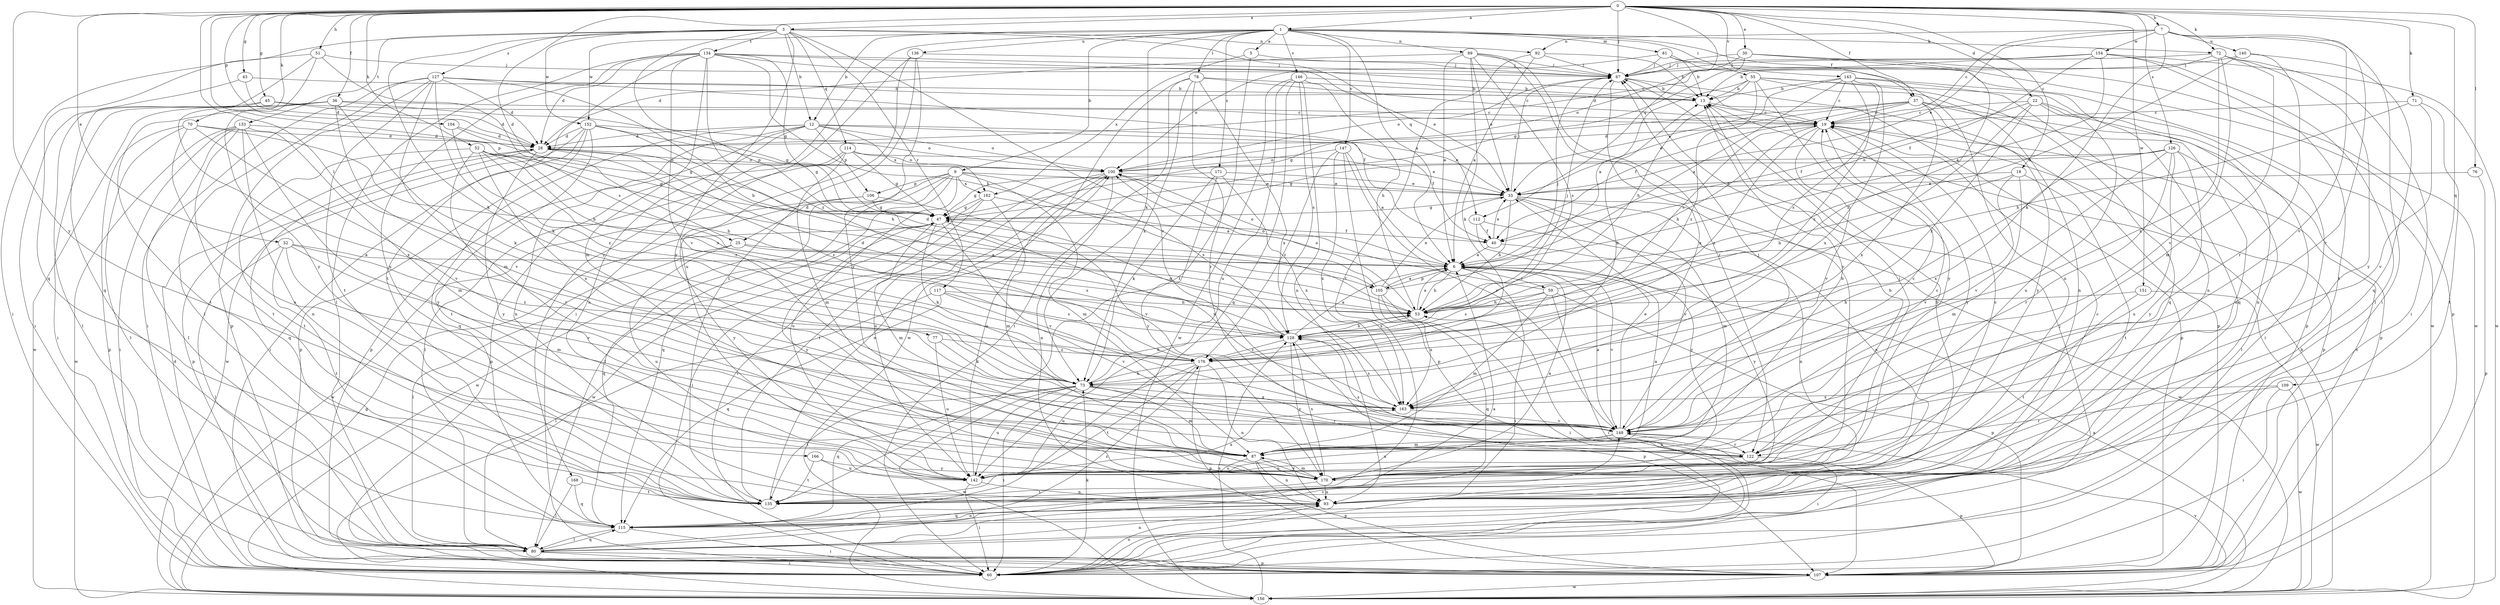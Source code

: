 strict digraph  {
0;
1;
3;
5;
6;
7;
9;
12;
13;
18;
19;
22;
25;
26;
30;
32;
33;
36;
37;
40;
43;
45;
47;
51;
52;
53;
55;
59;
60;
67;
70;
71;
72;
73;
76;
77;
78;
80;
81;
87;
89;
92;
93;
100;
104;
105;
106;
107;
109;
112;
114;
115;
117;
122;
126;
127;
128;
133;
134;
135;
136;
140;
142;
143;
146;
147;
148;
151;
152;
154;
156;
162;
163;
166;
168;
170;
171;
176;
0 -> 1  [label=a];
0 -> 3  [label=a];
0 -> 7  [label=b];
0 -> 18  [label=c];
0 -> 22  [label=d];
0 -> 25  [label=d];
0 -> 30  [label=e];
0 -> 32  [label=e];
0 -> 36  [label=f];
0 -> 37  [label=f];
0 -> 43  [label=g];
0 -> 45  [label=g];
0 -> 51  [label=h];
0 -> 52  [label=h];
0 -> 67  [label=j];
0 -> 70  [label=k];
0 -> 71  [label=k];
0 -> 72  [label=k];
0 -> 76  [label=l];
0 -> 77  [label=l];
0 -> 104  [label=p];
0 -> 105  [label=p];
0 -> 109  [label=q];
0 -> 112  [label=q];
0 -> 126  [label=s];
0 -> 143  [label=v];
0 -> 151  [label=w];
0 -> 166  [label=y];
1 -> 5  [label=a];
1 -> 6  [label=a];
1 -> 9  [label=b];
1 -> 12  [label=b];
1 -> 37  [label=f];
1 -> 55  [label=i];
1 -> 72  [label=k];
1 -> 73  [label=k];
1 -> 78  [label=l];
1 -> 81  [label=m];
1 -> 89  [label=n];
1 -> 136  [label=u];
1 -> 146  [label=v];
1 -> 147  [label=v];
1 -> 152  [label=w];
1 -> 168  [label=y];
1 -> 171  [label=z];
3 -> 12  [label=b];
3 -> 73  [label=k];
3 -> 92  [label=n];
3 -> 105  [label=p];
3 -> 112  [label=q];
3 -> 114  [label=q];
3 -> 115  [label=q];
3 -> 117  [label=r];
3 -> 127  [label=s];
3 -> 133  [label=t];
3 -> 134  [label=t];
3 -> 148  [label=v];
3 -> 152  [label=w];
3 -> 170  [label=y];
5 -> 67  [label=j];
5 -> 135  [label=t];
5 -> 162  [label=x];
6 -> 53  [label=h];
6 -> 59  [label=i];
6 -> 60  [label=i];
6 -> 100  [label=o];
6 -> 105  [label=p];
6 -> 148  [label=v];
7 -> 19  [label=c];
7 -> 33  [label=e];
7 -> 60  [label=i];
7 -> 73  [label=k];
7 -> 92  [label=n];
7 -> 122  [label=r];
7 -> 140  [label=u];
7 -> 148  [label=v];
7 -> 154  [label=w];
9 -> 25  [label=d];
9 -> 33  [label=e];
9 -> 80  [label=l];
9 -> 87  [label=m];
9 -> 106  [label=p];
9 -> 115  [label=q];
9 -> 128  [label=s];
9 -> 142  [label=u];
9 -> 156  [label=w];
9 -> 162  [label=x];
12 -> 26  [label=d];
12 -> 33  [label=e];
12 -> 40  [label=f];
12 -> 93  [label=n];
12 -> 100  [label=o];
12 -> 106  [label=p];
12 -> 107  [label=p];
12 -> 115  [label=q];
12 -> 142  [label=u];
12 -> 162  [label=x];
13 -> 19  [label=c];
13 -> 107  [label=p];
18 -> 33  [label=e];
18 -> 53  [label=h];
18 -> 87  [label=m];
18 -> 135  [label=t];
18 -> 148  [label=v];
19 -> 26  [label=d];
19 -> 53  [label=h];
19 -> 107  [label=p];
19 -> 148  [label=v];
19 -> 170  [label=y];
19 -> 176  [label=z];
22 -> 19  [label=c];
22 -> 40  [label=f];
22 -> 60  [label=i];
22 -> 93  [label=n];
22 -> 128  [label=s];
22 -> 142  [label=u];
22 -> 176  [label=z];
25 -> 6  [label=a];
25 -> 80  [label=l];
25 -> 128  [label=s];
25 -> 142  [label=u];
26 -> 100  [label=o];
26 -> 107  [label=p];
26 -> 115  [label=q];
26 -> 170  [label=y];
26 -> 176  [label=z];
30 -> 47  [label=g];
30 -> 67  [label=j];
30 -> 100  [label=o];
30 -> 107  [label=p];
30 -> 156  [label=w];
30 -> 176  [label=z];
32 -> 6  [label=a];
32 -> 80  [label=l];
32 -> 87  [label=m];
32 -> 135  [label=t];
32 -> 148  [label=v];
32 -> 176  [label=z];
33 -> 47  [label=g];
33 -> 53  [label=h];
33 -> 67  [label=j];
33 -> 87  [label=m];
33 -> 93  [label=n];
33 -> 148  [label=v];
33 -> 156  [label=w];
36 -> 19  [label=c];
36 -> 47  [label=g];
36 -> 60  [label=i];
36 -> 73  [label=k];
36 -> 135  [label=t];
36 -> 148  [label=v];
36 -> 156  [label=w];
37 -> 19  [label=c];
37 -> 33  [label=e];
37 -> 40  [label=f];
37 -> 47  [label=g];
37 -> 93  [label=n];
37 -> 107  [label=p];
37 -> 163  [label=x];
37 -> 170  [label=y];
40 -> 6  [label=a];
40 -> 33  [label=e];
40 -> 170  [label=y];
43 -> 13  [label=b];
43 -> 26  [label=d];
43 -> 60  [label=i];
45 -> 19  [label=c];
45 -> 26  [label=d];
45 -> 80  [label=l];
45 -> 163  [label=x];
47 -> 40  [label=f];
47 -> 73  [label=k];
47 -> 87  [label=m];
47 -> 115  [label=q];
47 -> 148  [label=v];
47 -> 163  [label=x];
47 -> 170  [label=y];
51 -> 60  [label=i];
51 -> 67  [label=j];
51 -> 115  [label=q];
51 -> 128  [label=s];
51 -> 170  [label=y];
52 -> 47  [label=g];
52 -> 53  [label=h];
52 -> 100  [label=o];
52 -> 122  [label=r];
52 -> 128  [label=s];
52 -> 135  [label=t];
52 -> 163  [label=x];
52 -> 176  [label=z];
53 -> 6  [label=a];
53 -> 67  [label=j];
53 -> 100  [label=o];
53 -> 128  [label=s];
55 -> 6  [label=a];
55 -> 13  [label=b];
55 -> 53  [label=h];
55 -> 93  [label=n];
55 -> 107  [label=p];
55 -> 115  [label=q];
55 -> 170  [label=y];
55 -> 176  [label=z];
59 -> 19  [label=c];
59 -> 53  [label=h];
59 -> 60  [label=i];
59 -> 87  [label=m];
59 -> 100  [label=o];
59 -> 107  [label=p];
59 -> 128  [label=s];
60 -> 26  [label=d];
60 -> 53  [label=h];
60 -> 67  [label=j];
60 -> 73  [label=k];
60 -> 93  [label=n];
67 -> 13  [label=b];
67 -> 100  [label=o];
67 -> 107  [label=p];
67 -> 163  [label=x];
70 -> 26  [label=d];
70 -> 53  [label=h];
70 -> 80  [label=l];
70 -> 107  [label=p];
70 -> 142  [label=u];
70 -> 148  [label=v];
71 -> 19  [label=c];
71 -> 53  [label=h];
71 -> 135  [label=t];
71 -> 148  [label=v];
72 -> 13  [label=b];
72 -> 60  [label=i];
72 -> 67  [label=j];
72 -> 87  [label=m];
72 -> 148  [label=v];
72 -> 163  [label=x];
72 -> 170  [label=y];
73 -> 13  [label=b];
73 -> 53  [label=h];
73 -> 60  [label=i];
73 -> 87  [label=m];
73 -> 115  [label=q];
73 -> 122  [label=r];
73 -> 135  [label=t];
73 -> 142  [label=u];
73 -> 156  [label=w];
73 -> 163  [label=x];
76 -> 33  [label=e];
76 -> 107  [label=p];
77 -> 73  [label=k];
77 -> 142  [label=u];
77 -> 176  [label=z];
78 -> 13  [label=b];
78 -> 19  [label=c];
78 -> 60  [label=i];
78 -> 73  [label=k];
78 -> 122  [label=r];
78 -> 156  [label=w];
78 -> 163  [label=x];
80 -> 6  [label=a];
80 -> 60  [label=i];
80 -> 93  [label=n];
80 -> 107  [label=p];
80 -> 115  [label=q];
80 -> 148  [label=v];
80 -> 176  [label=z];
81 -> 13  [label=b];
81 -> 67  [label=j];
81 -> 93  [label=n];
81 -> 100  [label=o];
81 -> 156  [label=w];
87 -> 6  [label=a];
87 -> 13  [label=b];
87 -> 19  [label=c];
87 -> 93  [label=n];
87 -> 107  [label=p];
87 -> 142  [label=u];
87 -> 170  [label=y];
89 -> 6  [label=a];
89 -> 26  [label=d];
89 -> 33  [label=e];
89 -> 67  [label=j];
89 -> 73  [label=k];
89 -> 122  [label=r];
89 -> 128  [label=s];
89 -> 170  [label=y];
92 -> 6  [label=a];
92 -> 13  [label=b];
92 -> 67  [label=j];
92 -> 135  [label=t];
93 -> 13  [label=b];
93 -> 19  [label=c];
93 -> 115  [label=q];
100 -> 33  [label=e];
100 -> 60  [label=i];
100 -> 93  [label=n];
100 -> 135  [label=t];
100 -> 142  [label=u];
104 -> 26  [label=d];
104 -> 47  [label=g];
104 -> 176  [label=z];
105 -> 6  [label=a];
105 -> 26  [label=d];
105 -> 33  [label=e];
105 -> 60  [label=i];
105 -> 67  [label=j];
105 -> 115  [label=q];
105 -> 163  [label=x];
106 -> 47  [label=g];
106 -> 148  [label=v];
106 -> 156  [label=w];
106 -> 170  [label=y];
107 -> 19  [label=c];
107 -> 156  [label=w];
109 -> 60  [label=i];
109 -> 122  [label=r];
109 -> 156  [label=w];
109 -> 163  [label=x];
112 -> 40  [label=f];
112 -> 93  [label=n];
112 -> 170  [label=y];
114 -> 33  [label=e];
114 -> 47  [label=g];
114 -> 80  [label=l];
114 -> 87  [label=m];
114 -> 100  [label=o];
114 -> 107  [label=p];
115 -> 60  [label=i];
115 -> 80  [label=l];
115 -> 93  [label=n];
117 -> 53  [label=h];
117 -> 80  [label=l];
117 -> 115  [label=q];
117 -> 128  [label=s];
117 -> 148  [label=v];
122 -> 107  [label=p];
122 -> 128  [label=s];
122 -> 142  [label=u];
126 -> 47  [label=g];
126 -> 80  [label=l];
126 -> 100  [label=o];
126 -> 122  [label=r];
126 -> 142  [label=u];
126 -> 148  [label=v];
126 -> 163  [label=x];
126 -> 170  [label=y];
127 -> 13  [label=b];
127 -> 26  [label=d];
127 -> 40  [label=f];
127 -> 53  [label=h];
127 -> 60  [label=i];
127 -> 73  [label=k];
127 -> 80  [label=l];
127 -> 87  [label=m];
127 -> 107  [label=p];
127 -> 135  [label=t];
128 -> 6  [label=a];
128 -> 26  [label=d];
128 -> 47  [label=g];
128 -> 53  [label=h];
128 -> 107  [label=p];
128 -> 170  [label=y];
128 -> 176  [label=z];
133 -> 26  [label=d];
133 -> 60  [label=i];
133 -> 80  [label=l];
133 -> 87  [label=m];
133 -> 93  [label=n];
133 -> 135  [label=t];
133 -> 156  [label=w];
133 -> 170  [label=y];
134 -> 19  [label=c];
134 -> 26  [label=d];
134 -> 33  [label=e];
134 -> 47  [label=g];
134 -> 53  [label=h];
134 -> 67  [label=j];
134 -> 80  [label=l];
134 -> 87  [label=m];
134 -> 135  [label=t];
134 -> 142  [label=u];
134 -> 148  [label=v];
134 -> 176  [label=z];
135 -> 100  [label=o];
136 -> 60  [label=i];
136 -> 67  [label=j];
136 -> 135  [label=t];
136 -> 142  [label=u];
136 -> 170  [label=y];
140 -> 6  [label=a];
140 -> 67  [label=j];
140 -> 115  [label=q];
140 -> 122  [label=r];
142 -> 13  [label=b];
142 -> 60  [label=i];
142 -> 93  [label=n];
142 -> 100  [label=o];
142 -> 163  [label=x];
143 -> 6  [label=a];
143 -> 13  [label=b];
143 -> 19  [label=c];
143 -> 33  [label=e];
143 -> 93  [label=n];
143 -> 115  [label=q];
143 -> 128  [label=s];
143 -> 163  [label=x];
143 -> 176  [label=z];
146 -> 13  [label=b];
146 -> 53  [label=h];
146 -> 93  [label=n];
146 -> 115  [label=q];
146 -> 128  [label=s];
146 -> 142  [label=u];
146 -> 156  [label=w];
147 -> 6  [label=a];
147 -> 100  [label=o];
147 -> 107  [label=p];
147 -> 148  [label=v];
147 -> 163  [label=x];
147 -> 176  [label=z];
148 -> 6  [label=a];
148 -> 19  [label=c];
148 -> 33  [label=e];
148 -> 60  [label=i];
148 -> 67  [label=j];
148 -> 87  [label=m];
148 -> 122  [label=r];
148 -> 142  [label=u];
151 -> 53  [label=h];
151 -> 135  [label=t];
151 -> 156  [label=w];
152 -> 26  [label=d];
152 -> 47  [label=g];
152 -> 53  [label=h];
152 -> 60  [label=i];
152 -> 100  [label=o];
152 -> 107  [label=p];
152 -> 135  [label=t];
152 -> 156  [label=w];
154 -> 6  [label=a];
154 -> 26  [label=d];
154 -> 40  [label=f];
154 -> 67  [label=j];
154 -> 80  [label=l];
154 -> 135  [label=t];
154 -> 156  [label=w];
156 -> 6  [label=a];
156 -> 13  [label=b];
156 -> 47  [label=g];
156 -> 128  [label=s];
156 -> 148  [label=v];
162 -> 6  [label=a];
162 -> 47  [label=g];
162 -> 60  [label=i];
162 -> 87  [label=m];
162 -> 156  [label=w];
163 -> 128  [label=s];
163 -> 148  [label=v];
166 -> 135  [label=t];
166 -> 142  [label=u];
166 -> 170  [label=y];
168 -> 80  [label=l];
168 -> 115  [label=q];
168 -> 135  [label=t];
170 -> 6  [label=a];
170 -> 19  [label=c];
170 -> 67  [label=j];
170 -> 87  [label=m];
170 -> 93  [label=n];
170 -> 128  [label=s];
170 -> 135  [label=t];
171 -> 33  [label=e];
171 -> 47  [label=g];
171 -> 73  [label=k];
171 -> 163  [label=x];
171 -> 170  [label=y];
176 -> 73  [label=k];
176 -> 93  [label=n];
176 -> 107  [label=p];
176 -> 135  [label=t];
176 -> 142  [label=u];
}
